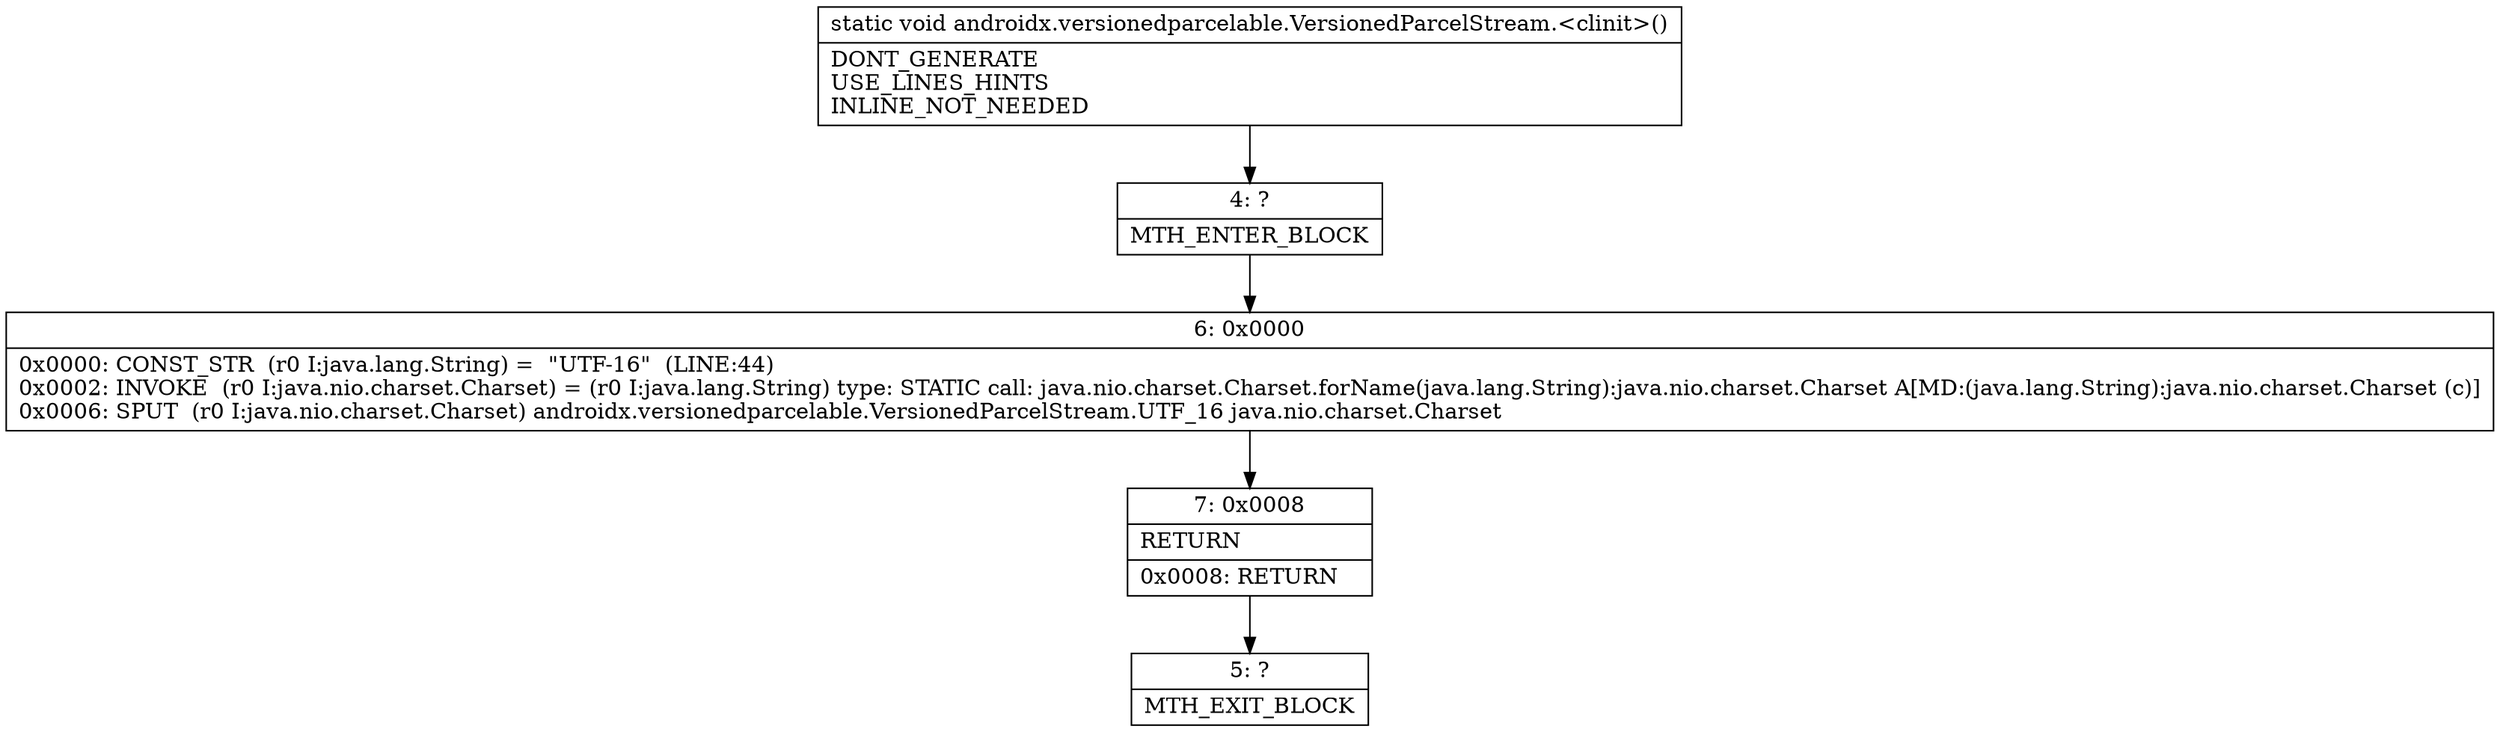 digraph "CFG forandroidx.versionedparcelable.VersionedParcelStream.\<clinit\>()V" {
Node_4 [shape=record,label="{4\:\ ?|MTH_ENTER_BLOCK\l}"];
Node_6 [shape=record,label="{6\:\ 0x0000|0x0000: CONST_STR  (r0 I:java.lang.String) =  \"UTF\-16\"  (LINE:44)\l0x0002: INVOKE  (r0 I:java.nio.charset.Charset) = (r0 I:java.lang.String) type: STATIC call: java.nio.charset.Charset.forName(java.lang.String):java.nio.charset.Charset A[MD:(java.lang.String):java.nio.charset.Charset (c)]\l0x0006: SPUT  (r0 I:java.nio.charset.Charset) androidx.versionedparcelable.VersionedParcelStream.UTF_16 java.nio.charset.Charset \l}"];
Node_7 [shape=record,label="{7\:\ 0x0008|RETURN\l|0x0008: RETURN   \l}"];
Node_5 [shape=record,label="{5\:\ ?|MTH_EXIT_BLOCK\l}"];
MethodNode[shape=record,label="{static void androidx.versionedparcelable.VersionedParcelStream.\<clinit\>()  | DONT_GENERATE\lUSE_LINES_HINTS\lINLINE_NOT_NEEDED\l}"];
MethodNode -> Node_4;Node_4 -> Node_6;
Node_6 -> Node_7;
Node_7 -> Node_5;
}

